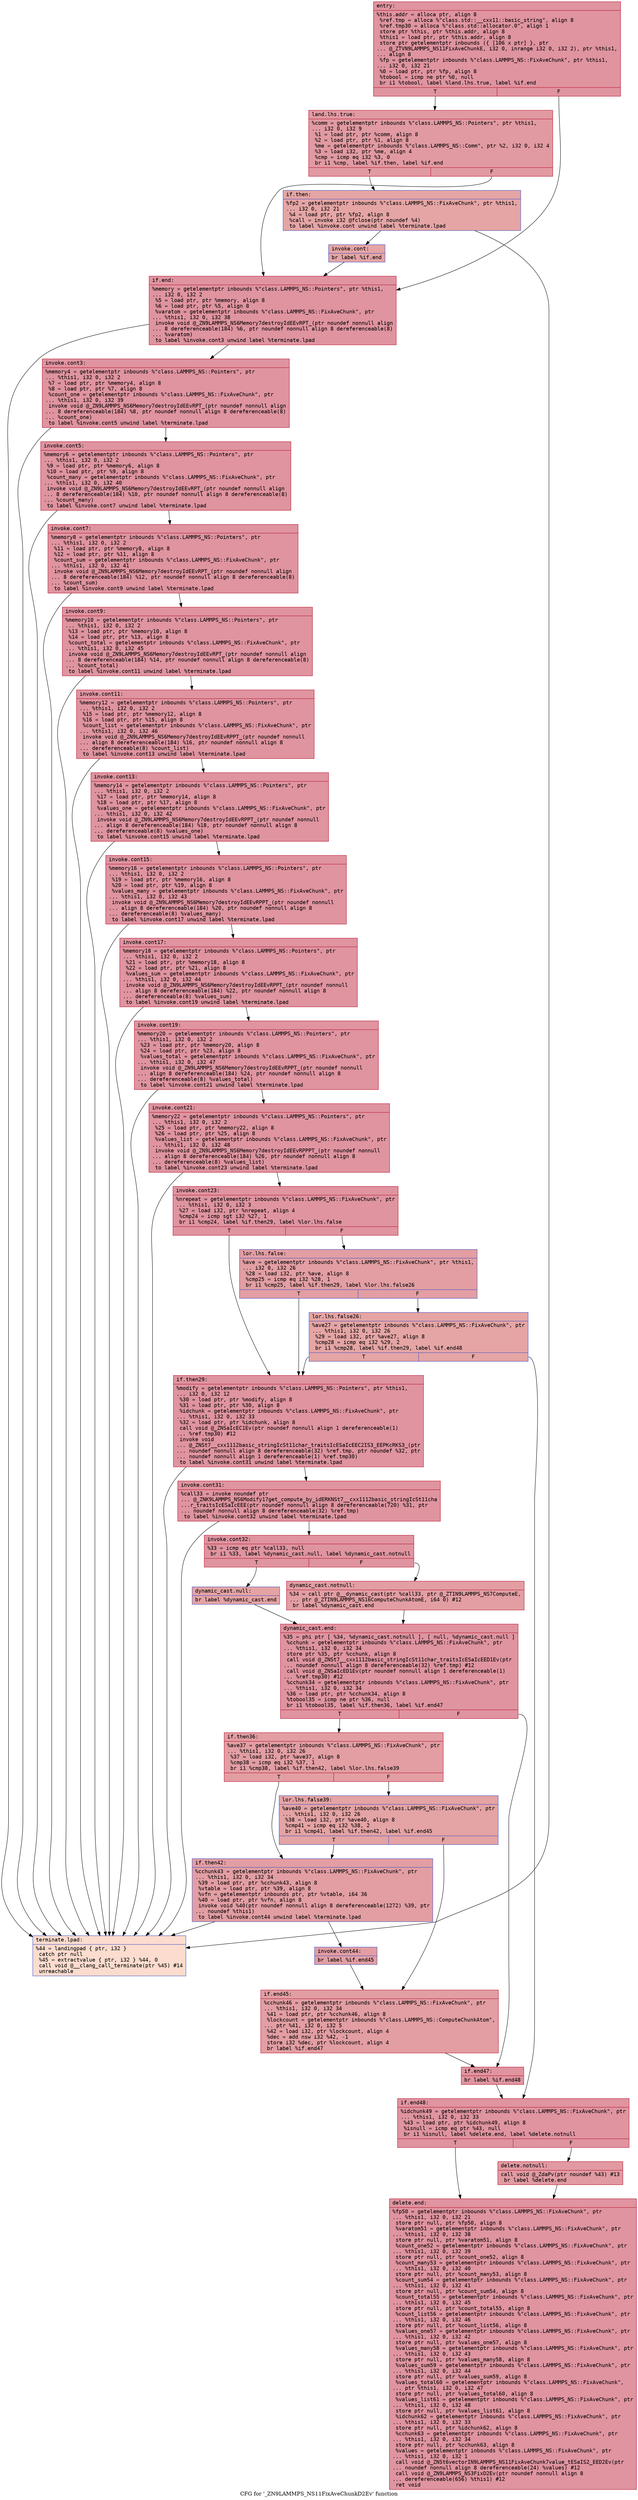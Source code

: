 digraph "CFG for '_ZN9LAMMPS_NS11FixAveChunkD2Ev' function" {
	label="CFG for '_ZN9LAMMPS_NS11FixAveChunkD2Ev' function";

	Node0x561289471b80 [shape=record,color="#b70d28ff", style=filled, fillcolor="#b70d2870" fontname="Courier",label="{entry:\l|  %this.addr = alloca ptr, align 8\l  %ref.tmp = alloca %\"class.std::__cxx11::basic_string\", align 8\l  %ref.tmp30 = alloca %\"class.std::allocator.0\", align 1\l  store ptr %this, ptr %this.addr, align 8\l  %this1 = load ptr, ptr %this.addr, align 8\l  store ptr getelementptr inbounds (\{ [106 x ptr] \}, ptr\l... @_ZTVN9LAMMPS_NS11FixAveChunkE, i32 0, inrange i32 0, i32 2), ptr %this1,\l... align 8\l  %fp = getelementptr inbounds %\"class.LAMMPS_NS::FixAveChunk\", ptr %this1,\l... i32 0, i32 21\l  %0 = load ptr, ptr %fp, align 8\l  %tobool = icmp ne ptr %0, null\l  br i1 %tobool, label %land.lhs.true, label %if.end\l|{<s0>T|<s1>F}}"];
	Node0x561289471b80:s0 -> Node0x5612894720a0[tooltip="entry -> land.lhs.true\nProbability 62.50%" ];
	Node0x561289471b80:s1 -> Node0x5612894720f0[tooltip="entry -> if.end\nProbability 37.50%" ];
	Node0x5612894720a0 [shape=record,color="#b70d28ff", style=filled, fillcolor="#bb1b2c70" fontname="Courier",label="{land.lhs.true:\l|  %comm = getelementptr inbounds %\"class.LAMMPS_NS::Pointers\", ptr %this1,\l... i32 0, i32 9\l  %1 = load ptr, ptr %comm, align 8\l  %2 = load ptr, ptr %1, align 8\l  %me = getelementptr inbounds %\"class.LAMMPS_NS::Comm\", ptr %2, i32 0, i32 4\l  %3 = load i32, ptr %me, align 4\l  %cmp = icmp eq i32 %3, 0\l  br i1 %cmp, label %if.then, label %if.end\l|{<s0>T|<s1>F}}"];
	Node0x5612894720a0:s0 -> Node0x5612894727a0[tooltip="land.lhs.true -> if.then\nProbability 37.50%" ];
	Node0x5612894720a0:s1 -> Node0x5612894720f0[tooltip="land.lhs.true -> if.end\nProbability 62.50%" ];
	Node0x5612894727a0 [shape=record,color="#3d50c3ff", style=filled, fillcolor="#c5333470" fontname="Courier",label="{if.then:\l|  %fp2 = getelementptr inbounds %\"class.LAMMPS_NS::FixAveChunk\", ptr %this1,\l... i32 0, i32 21\l  %4 = load ptr, ptr %fp2, align 8\l  %call = invoke i32 @fclose(ptr noundef %4)\l          to label %invoke.cont unwind label %terminate.lpad\l}"];
	Node0x5612894727a0 -> Node0x561289472a20[tooltip="if.then -> invoke.cont\nProbability 100.00%" ];
	Node0x5612894727a0 -> Node0x561289472a70[tooltip="if.then -> terminate.lpad\nProbability 0.00%" ];
	Node0x561289472a20 [shape=record,color="#3d50c3ff", style=filled, fillcolor="#c5333470" fontname="Courier",label="{invoke.cont:\l|  br label %if.end\l}"];
	Node0x561289472a20 -> Node0x5612894720f0[tooltip="invoke.cont -> if.end\nProbability 100.00%" ];
	Node0x5612894720f0 [shape=record,color="#b70d28ff", style=filled, fillcolor="#b70d2870" fontname="Courier",label="{if.end:\l|  %memory = getelementptr inbounds %\"class.LAMMPS_NS::Pointers\", ptr %this1,\l... i32 0, i32 2\l  %5 = load ptr, ptr %memory, align 8\l  %6 = load ptr, ptr %5, align 8\l  %varatom = getelementptr inbounds %\"class.LAMMPS_NS::FixAveChunk\", ptr\l... %this1, i32 0, i32 38\l  invoke void @_ZN9LAMMPS_NS6Memory7destroyIdEEvRPT_(ptr noundef nonnull align\l... 8 dereferenceable(184) %6, ptr noundef nonnull align 8 dereferenceable(8)\l... %varatom)\l          to label %invoke.cont3 unwind label %terminate.lpad\l}"];
	Node0x5612894720f0 -> Node0x561289473000[tooltip="if.end -> invoke.cont3\nProbability 100.00%" ];
	Node0x5612894720f0 -> Node0x561289472a70[tooltip="if.end -> terminate.lpad\nProbability 0.00%" ];
	Node0x561289473000 [shape=record,color="#b70d28ff", style=filled, fillcolor="#b70d2870" fontname="Courier",label="{invoke.cont3:\l|  %memory4 = getelementptr inbounds %\"class.LAMMPS_NS::Pointers\", ptr\l... %this1, i32 0, i32 2\l  %7 = load ptr, ptr %memory4, align 8\l  %8 = load ptr, ptr %7, align 8\l  %count_one = getelementptr inbounds %\"class.LAMMPS_NS::FixAveChunk\", ptr\l... %this1, i32 0, i32 39\l  invoke void @_ZN9LAMMPS_NS6Memory7destroyIdEEvRPT_(ptr noundef nonnull align\l... 8 dereferenceable(184) %8, ptr noundef nonnull align 8 dereferenceable(8)\l... %count_one)\l          to label %invoke.cont5 unwind label %terminate.lpad\l}"];
	Node0x561289473000 -> Node0x561289473570[tooltip="invoke.cont3 -> invoke.cont5\nProbability 100.00%" ];
	Node0x561289473000 -> Node0x561289472a70[tooltip="invoke.cont3 -> terminate.lpad\nProbability 0.00%" ];
	Node0x561289473570 [shape=record,color="#b70d28ff", style=filled, fillcolor="#b70d2870" fontname="Courier",label="{invoke.cont5:\l|  %memory6 = getelementptr inbounds %\"class.LAMMPS_NS::Pointers\", ptr\l... %this1, i32 0, i32 2\l  %9 = load ptr, ptr %memory6, align 8\l  %10 = load ptr, ptr %9, align 8\l  %count_many = getelementptr inbounds %\"class.LAMMPS_NS::FixAveChunk\", ptr\l... %this1, i32 0, i32 40\l  invoke void @_ZN9LAMMPS_NS6Memory7destroyIdEEvRPT_(ptr noundef nonnull align\l... 8 dereferenceable(184) %10, ptr noundef nonnull align 8 dereferenceable(8)\l... %count_many)\l          to label %invoke.cont7 unwind label %terminate.lpad\l}"];
	Node0x561289473570 -> Node0x561289472700[tooltip="invoke.cont5 -> invoke.cont7\nProbability 100.00%" ];
	Node0x561289473570 -> Node0x561289472a70[tooltip="invoke.cont5 -> terminate.lpad\nProbability 0.00%" ];
	Node0x561289472700 [shape=record,color="#b70d28ff", style=filled, fillcolor="#b70d2870" fontname="Courier",label="{invoke.cont7:\l|  %memory8 = getelementptr inbounds %\"class.LAMMPS_NS::Pointers\", ptr\l... %this1, i32 0, i32 2\l  %11 = load ptr, ptr %memory8, align 8\l  %12 = load ptr, ptr %11, align 8\l  %count_sum = getelementptr inbounds %\"class.LAMMPS_NS::FixAveChunk\", ptr\l... %this1, i32 0, i32 41\l  invoke void @_ZN9LAMMPS_NS6Memory7destroyIdEEvRPT_(ptr noundef nonnull align\l... 8 dereferenceable(184) %12, ptr noundef nonnull align 8 dereferenceable(8)\l... %count_sum)\l          to label %invoke.cont9 unwind label %terminate.lpad\l}"];
	Node0x561289472700 -> Node0x561289474030[tooltip="invoke.cont7 -> invoke.cont9\nProbability 100.00%" ];
	Node0x561289472700 -> Node0x561289472a70[tooltip="invoke.cont7 -> terminate.lpad\nProbability 0.00%" ];
	Node0x561289474030 [shape=record,color="#b70d28ff", style=filled, fillcolor="#b70d2870" fontname="Courier",label="{invoke.cont9:\l|  %memory10 = getelementptr inbounds %\"class.LAMMPS_NS::Pointers\", ptr\l... %this1, i32 0, i32 2\l  %13 = load ptr, ptr %memory10, align 8\l  %14 = load ptr, ptr %13, align 8\l  %count_total = getelementptr inbounds %\"class.LAMMPS_NS::FixAveChunk\", ptr\l... %this1, i32 0, i32 45\l  invoke void @_ZN9LAMMPS_NS6Memory7destroyIdEEvRPT_(ptr noundef nonnull align\l... 8 dereferenceable(184) %14, ptr noundef nonnull align 8 dereferenceable(8)\l... %count_total)\l          to label %invoke.cont11 unwind label %terminate.lpad\l}"];
	Node0x561289474030 -> Node0x561289474500[tooltip="invoke.cont9 -> invoke.cont11\nProbability 100.00%" ];
	Node0x561289474030 -> Node0x561289472a70[tooltip="invoke.cont9 -> terminate.lpad\nProbability 0.00%" ];
	Node0x561289474500 [shape=record,color="#b70d28ff", style=filled, fillcolor="#b70d2870" fontname="Courier",label="{invoke.cont11:\l|  %memory12 = getelementptr inbounds %\"class.LAMMPS_NS::Pointers\", ptr\l... %this1, i32 0, i32 2\l  %15 = load ptr, ptr %memory12, align 8\l  %16 = load ptr, ptr %15, align 8\l  %count_list = getelementptr inbounds %\"class.LAMMPS_NS::FixAveChunk\", ptr\l... %this1, i32 0, i32 46\l  invoke void @_ZN9LAMMPS_NS6Memory7destroyIdEEvRPPT_(ptr noundef nonnull\l... align 8 dereferenceable(184) %16, ptr noundef nonnull align 8\l... dereferenceable(8) %count_list)\l          to label %invoke.cont13 unwind label %terminate.lpad\l}"];
	Node0x561289474500 -> Node0x5612894749b0[tooltip="invoke.cont11 -> invoke.cont13\nProbability 100.00%" ];
	Node0x561289474500 -> Node0x561289472a70[tooltip="invoke.cont11 -> terminate.lpad\nProbability 0.00%" ];
	Node0x5612894749b0 [shape=record,color="#b70d28ff", style=filled, fillcolor="#b70d2870" fontname="Courier",label="{invoke.cont13:\l|  %memory14 = getelementptr inbounds %\"class.LAMMPS_NS::Pointers\", ptr\l... %this1, i32 0, i32 2\l  %17 = load ptr, ptr %memory14, align 8\l  %18 = load ptr, ptr %17, align 8\l  %values_one = getelementptr inbounds %\"class.LAMMPS_NS::FixAveChunk\", ptr\l... %this1, i32 0, i32 42\l  invoke void @_ZN9LAMMPS_NS6Memory7destroyIdEEvRPPT_(ptr noundef nonnull\l... align 8 dereferenceable(184) %18, ptr noundef nonnull align 8\l... dereferenceable(8) %values_one)\l          to label %invoke.cont15 unwind label %terminate.lpad\l}"];
	Node0x5612894749b0 -> Node0x561289474f70[tooltip="invoke.cont13 -> invoke.cont15\nProbability 100.00%" ];
	Node0x5612894749b0 -> Node0x561289472a70[tooltip="invoke.cont13 -> terminate.lpad\nProbability 0.00%" ];
	Node0x561289474f70 [shape=record,color="#b70d28ff", style=filled, fillcolor="#b70d2870" fontname="Courier",label="{invoke.cont15:\l|  %memory16 = getelementptr inbounds %\"class.LAMMPS_NS::Pointers\", ptr\l... %this1, i32 0, i32 2\l  %19 = load ptr, ptr %memory16, align 8\l  %20 = load ptr, ptr %19, align 8\l  %values_many = getelementptr inbounds %\"class.LAMMPS_NS::FixAveChunk\", ptr\l... %this1, i32 0, i32 43\l  invoke void @_ZN9LAMMPS_NS6Memory7destroyIdEEvRPPT_(ptr noundef nonnull\l... align 8 dereferenceable(184) %20, ptr noundef nonnull align 8\l... dereferenceable(8) %values_many)\l          to label %invoke.cont17 unwind label %terminate.lpad\l}"];
	Node0x561289474f70 -> Node0x561289475420[tooltip="invoke.cont15 -> invoke.cont17\nProbability 100.00%" ];
	Node0x561289474f70 -> Node0x561289472a70[tooltip="invoke.cont15 -> terminate.lpad\nProbability 0.00%" ];
	Node0x561289475420 [shape=record,color="#b70d28ff", style=filled, fillcolor="#b70d2870" fontname="Courier",label="{invoke.cont17:\l|  %memory18 = getelementptr inbounds %\"class.LAMMPS_NS::Pointers\", ptr\l... %this1, i32 0, i32 2\l  %21 = load ptr, ptr %memory18, align 8\l  %22 = load ptr, ptr %21, align 8\l  %values_sum = getelementptr inbounds %\"class.LAMMPS_NS::FixAveChunk\", ptr\l... %this1, i32 0, i32 44\l  invoke void @_ZN9LAMMPS_NS6Memory7destroyIdEEvRPPT_(ptr noundef nonnull\l... align 8 dereferenceable(184) %22, ptr noundef nonnull align 8\l... dereferenceable(8) %values_sum)\l          to label %invoke.cont19 unwind label %terminate.lpad\l}"];
	Node0x561289475420 -> Node0x5612894758d0[tooltip="invoke.cont17 -> invoke.cont19\nProbability 100.00%" ];
	Node0x561289475420 -> Node0x561289472a70[tooltip="invoke.cont17 -> terminate.lpad\nProbability 0.00%" ];
	Node0x5612894758d0 [shape=record,color="#b70d28ff", style=filled, fillcolor="#b70d2870" fontname="Courier",label="{invoke.cont19:\l|  %memory20 = getelementptr inbounds %\"class.LAMMPS_NS::Pointers\", ptr\l... %this1, i32 0, i32 2\l  %23 = load ptr, ptr %memory20, align 8\l  %24 = load ptr, ptr %23, align 8\l  %values_total = getelementptr inbounds %\"class.LAMMPS_NS::FixAveChunk\", ptr\l... %this1, i32 0, i32 47\l  invoke void @_ZN9LAMMPS_NS6Memory7destroyIdEEvRPPT_(ptr noundef nonnull\l... align 8 dereferenceable(184) %24, ptr noundef nonnull align 8\l... dereferenceable(8) %values_total)\l          to label %invoke.cont21 unwind label %terminate.lpad\l}"];
	Node0x5612894758d0 -> Node0x561289475d80[tooltip="invoke.cont19 -> invoke.cont21\nProbability 100.00%" ];
	Node0x5612894758d0 -> Node0x561289472a70[tooltip="invoke.cont19 -> terminate.lpad\nProbability 0.00%" ];
	Node0x561289475d80 [shape=record,color="#b70d28ff", style=filled, fillcolor="#b70d2870" fontname="Courier",label="{invoke.cont21:\l|  %memory22 = getelementptr inbounds %\"class.LAMMPS_NS::Pointers\", ptr\l... %this1, i32 0, i32 2\l  %25 = load ptr, ptr %memory22, align 8\l  %26 = load ptr, ptr %25, align 8\l  %values_list = getelementptr inbounds %\"class.LAMMPS_NS::FixAveChunk\", ptr\l... %this1, i32 0, i32 48\l  invoke void @_ZN9LAMMPS_NS6Memory7destroyIdEEvRPPPT_(ptr noundef nonnull\l... align 8 dereferenceable(184) %26, ptr noundef nonnull align 8\l... dereferenceable(8) %values_list)\l          to label %invoke.cont23 unwind label %terminate.lpad\l}"];
	Node0x561289475d80 -> Node0x561289473a40[tooltip="invoke.cont21 -> invoke.cont23\nProbability 100.00%" ];
	Node0x561289475d80 -> Node0x561289472a70[tooltip="invoke.cont21 -> terminate.lpad\nProbability 0.00%" ];
	Node0x561289473a40 [shape=record,color="#b70d28ff", style=filled, fillcolor="#b70d2870" fontname="Courier",label="{invoke.cont23:\l|  %nrepeat = getelementptr inbounds %\"class.LAMMPS_NS::FixAveChunk\", ptr\l... %this1, i32 0, i32 3\l  %27 = load i32, ptr %nrepeat, align 4\l  %cmp24 = icmp sgt i32 %27, 1\l  br i1 %cmp24, label %if.then29, label %lor.lhs.false\l|{<s0>T|<s1>F}}"];
	Node0x561289473a40:s0 -> Node0x5612894769e0[tooltip="invoke.cont23 -> if.then29\nProbability 50.00%" ];
	Node0x561289473a40:s1 -> Node0x561289476a30[tooltip="invoke.cont23 -> lor.lhs.false\nProbability 50.00%" ];
	Node0x561289476a30 [shape=record,color="#3d50c3ff", style=filled, fillcolor="#be242e70" fontname="Courier",label="{lor.lhs.false:\l|  %ave = getelementptr inbounds %\"class.LAMMPS_NS::FixAveChunk\", ptr %this1,\l... i32 0, i32 26\l  %28 = load i32, ptr %ave, align 8\l  %cmp25 = icmp eq i32 %28, 1\l  br i1 %cmp25, label %if.then29, label %lor.lhs.false26\l|{<s0>T|<s1>F}}"];
	Node0x561289476a30:s0 -> Node0x5612894769e0[tooltip="lor.lhs.false -> if.then29\nProbability 50.00%" ];
	Node0x561289476a30:s1 -> Node0x561289476dd0[tooltip="lor.lhs.false -> lor.lhs.false26\nProbability 50.00%" ];
	Node0x561289476dd0 [shape=record,color="#3d50c3ff", style=filled, fillcolor="#c5333470" fontname="Courier",label="{lor.lhs.false26:\l|  %ave27 = getelementptr inbounds %\"class.LAMMPS_NS::FixAveChunk\", ptr\l... %this1, i32 0, i32 26\l  %29 = load i32, ptr %ave27, align 8\l  %cmp28 = icmp eq i32 %29, 2\l  br i1 %cmp28, label %if.then29, label %if.end48\l|{<s0>T|<s1>F}}"];
	Node0x561289476dd0:s0 -> Node0x5612894769e0[tooltip="lor.lhs.false26 -> if.then29\nProbability 50.00%" ];
	Node0x561289476dd0:s1 -> Node0x561289477140[tooltip="lor.lhs.false26 -> if.end48\nProbability 50.00%" ];
	Node0x5612894769e0 [shape=record,color="#b70d28ff", style=filled, fillcolor="#b70d2870" fontname="Courier",label="{if.then29:\l|  %modify = getelementptr inbounds %\"class.LAMMPS_NS::Pointers\", ptr %this1,\l... i32 0, i32 12\l  %30 = load ptr, ptr %modify, align 8\l  %31 = load ptr, ptr %30, align 8\l  %idchunk = getelementptr inbounds %\"class.LAMMPS_NS::FixAveChunk\", ptr\l... %this1, i32 0, i32 33\l  %32 = load ptr, ptr %idchunk, align 8\l  call void @_ZNSaIcEC1Ev(ptr noundef nonnull align 1 dereferenceable(1)\l... %ref.tmp30) #12\l  invoke void\l... @_ZNSt7__cxx1112basic_stringIcSt11char_traitsIcESaIcEEC2IS3_EEPKcRKS3_(ptr\l... noundef nonnull align 8 dereferenceable(32) %ref.tmp, ptr noundef %32, ptr\l... noundef nonnull align 1 dereferenceable(1) %ref.tmp30)\l          to label %invoke.cont31 unwind label %terminate.lpad\l}"];
	Node0x5612894769e0 -> Node0x561289477700[tooltip="if.then29 -> invoke.cont31\nProbability 100.00%" ];
	Node0x5612894769e0 -> Node0x561289472a70[tooltip="if.then29 -> terminate.lpad\nProbability 0.00%" ];
	Node0x561289477700 [shape=record,color="#b70d28ff", style=filled, fillcolor="#b70d2870" fontname="Courier",label="{invoke.cont31:\l|  %call33 = invoke noundef ptr\l... @_ZNK9LAMMPS_NS6Modify17get_compute_by_idERKNSt7__cxx1112basic_stringIcSt11cha\l...r_traitsIcESaIcEEE(ptr noundef nonnull align 8 dereferenceable(720) %31, ptr\l... noundef nonnull align 8 dereferenceable(32) %ref.tmp)\l          to label %invoke.cont32 unwind label %terminate.lpad\l}"];
	Node0x561289477700 -> Node0x5612894776b0[tooltip="invoke.cont31 -> invoke.cont32\nProbability 100.00%" ];
	Node0x561289477700 -> Node0x561289472a70[tooltip="invoke.cont31 -> terminate.lpad\nProbability 0.00%" ];
	Node0x5612894776b0 [shape=record,color="#b70d28ff", style=filled, fillcolor="#b70d2870" fontname="Courier",label="{invoke.cont32:\l|  %33 = icmp eq ptr %call33, null\l  br i1 %33, label %dynamic_cast.null, label %dynamic_cast.notnull\l|{<s0>T|<s1>F}}"];
	Node0x5612894776b0:s0 -> Node0x561289477c30[tooltip="invoke.cont32 -> dynamic_cast.null\nProbability 37.50%" ];
	Node0x5612894776b0:s1 -> Node0x561289477cb0[tooltip="invoke.cont32 -> dynamic_cast.notnull\nProbability 62.50%" ];
	Node0x561289477cb0 [shape=record,color="#b70d28ff", style=filled, fillcolor="#be242e70" fontname="Courier",label="{dynamic_cast.notnull:\l|  %34 = call ptr @__dynamic_cast(ptr %call33, ptr @_ZTIN9LAMMPS_NS7ComputeE,\l... ptr @_ZTIN9LAMMPS_NS16ComputeChunkAtomE, i64 0) #12\l  br label %dynamic_cast.end\l}"];
	Node0x561289477cb0 -> Node0x561289478050[tooltip="dynamic_cast.notnull -> dynamic_cast.end\nProbability 100.00%" ];
	Node0x561289477c30 [shape=record,color="#3d50c3ff", style=filled, fillcolor="#c32e3170" fontname="Courier",label="{dynamic_cast.null:\l|  br label %dynamic_cast.end\l}"];
	Node0x561289477c30 -> Node0x561289478050[tooltip="dynamic_cast.null -> dynamic_cast.end\nProbability 100.00%" ];
	Node0x561289478050 [shape=record,color="#b70d28ff", style=filled, fillcolor="#b70d2870" fontname="Courier",label="{dynamic_cast.end:\l|  %35 = phi ptr [ %34, %dynamic_cast.notnull ], [ null, %dynamic_cast.null ]\l  %cchunk = getelementptr inbounds %\"class.LAMMPS_NS::FixAveChunk\", ptr\l... %this1, i32 0, i32 34\l  store ptr %35, ptr %cchunk, align 8\l  call void @_ZNSt7__cxx1112basic_stringIcSt11char_traitsIcESaIcEED1Ev(ptr\l... noundef nonnull align 8 dereferenceable(32) %ref.tmp) #12\l  call void @_ZNSaIcED1Ev(ptr noundef nonnull align 1 dereferenceable(1)\l... %ref.tmp30) #12\l  %cchunk34 = getelementptr inbounds %\"class.LAMMPS_NS::FixAveChunk\", ptr\l... %this1, i32 0, i32 34\l  %36 = load ptr, ptr %cchunk34, align 8\l  %tobool35 = icmp ne ptr %36, null\l  br i1 %tobool35, label %if.then36, label %if.end47\l|{<s0>T|<s1>F}}"];
	Node0x561289478050:s0 -> Node0x561289478600[tooltip="dynamic_cast.end -> if.then36\nProbability 62.50%" ];
	Node0x561289478050:s1 -> Node0x5612894786e0[tooltip="dynamic_cast.end -> if.end47\nProbability 37.50%" ];
	Node0x561289478600 [shape=record,color="#b70d28ff", style=filled, fillcolor="#be242e70" fontname="Courier",label="{if.then36:\l|  %ave37 = getelementptr inbounds %\"class.LAMMPS_NS::FixAveChunk\", ptr\l... %this1, i32 0, i32 26\l  %37 = load i32, ptr %ave37, align 8\l  %cmp38 = icmp eq i32 %37, 1\l  br i1 %cmp38, label %if.then42, label %lor.lhs.false39\l|{<s0>T|<s1>F}}"];
	Node0x561289478600:s0 -> Node0x561289478a60[tooltip="if.then36 -> if.then42\nProbability 50.00%" ];
	Node0x561289478600:s1 -> Node0x561289478ab0[tooltip="if.then36 -> lor.lhs.false39\nProbability 50.00%" ];
	Node0x561289478ab0 [shape=record,color="#3d50c3ff", style=filled, fillcolor="#c32e3170" fontname="Courier",label="{lor.lhs.false39:\l|  %ave40 = getelementptr inbounds %\"class.LAMMPS_NS::FixAveChunk\", ptr\l... %this1, i32 0, i32 26\l  %38 = load i32, ptr %ave40, align 8\l  %cmp41 = icmp eq i32 %38, 2\l  br i1 %cmp41, label %if.then42, label %if.end45\l|{<s0>T|<s1>F}}"];
	Node0x561289478ab0:s0 -> Node0x561289478a60[tooltip="lor.lhs.false39 -> if.then42\nProbability 50.00%" ];
	Node0x561289478ab0:s1 -> Node0x561289478e80[tooltip="lor.lhs.false39 -> if.end45\nProbability 50.00%" ];
	Node0x561289478a60 [shape=record,color="#3d50c3ff", style=filled, fillcolor="#be242e70" fontname="Courier",label="{if.then42:\l|  %cchunk43 = getelementptr inbounds %\"class.LAMMPS_NS::FixAveChunk\", ptr\l... %this1, i32 0, i32 34\l  %39 = load ptr, ptr %cchunk43, align 8\l  %vtable = load ptr, ptr %39, align 8\l  %vfn = getelementptr inbounds ptr, ptr %vtable, i64 36\l  %40 = load ptr, ptr %vfn, align 8\l  invoke void %40(ptr noundef nonnull align 8 dereferenceable(1272) %39, ptr\l... noundef %this1)\l          to label %invoke.cont44 unwind label %terminate.lpad\l}"];
	Node0x561289478a60 -> Node0x561289479300[tooltip="if.then42 -> invoke.cont44\nProbability 100.00%" ];
	Node0x561289478a60 -> Node0x561289472a70[tooltip="if.then42 -> terminate.lpad\nProbability 0.00%" ];
	Node0x561289479300 [shape=record,color="#3d50c3ff", style=filled, fillcolor="#be242e70" fontname="Courier",label="{invoke.cont44:\l|  br label %if.end45\l}"];
	Node0x561289479300 -> Node0x561289478e80[tooltip="invoke.cont44 -> if.end45\nProbability 100.00%" ];
	Node0x561289478e80 [shape=record,color="#b70d28ff", style=filled, fillcolor="#be242e70" fontname="Courier",label="{if.end45:\l|  %cchunk46 = getelementptr inbounds %\"class.LAMMPS_NS::FixAveChunk\", ptr\l... %this1, i32 0, i32 34\l  %41 = load ptr, ptr %cchunk46, align 8\l  %lockcount = getelementptr inbounds %\"class.LAMMPS_NS::ComputeChunkAtom\",\l... ptr %41, i32 0, i32 5\l  %42 = load i32, ptr %lockcount, align 4\l  %dec = add nsw i32 %42, -1\l  store i32 %dec, ptr %lockcount, align 4\l  br label %if.end47\l}"];
	Node0x561289478e80 -> Node0x5612894786e0[tooltip="if.end45 -> if.end47\nProbability 100.00%" ];
	Node0x5612894786e0 [shape=record,color="#b70d28ff", style=filled, fillcolor="#b70d2870" fontname="Courier",label="{if.end47:\l|  br label %if.end48\l}"];
	Node0x5612894786e0 -> Node0x561289477140[tooltip="if.end47 -> if.end48\nProbability 100.00%" ];
	Node0x561289477140 [shape=record,color="#b70d28ff", style=filled, fillcolor="#b70d2870" fontname="Courier",label="{if.end48:\l|  %idchunk49 = getelementptr inbounds %\"class.LAMMPS_NS::FixAveChunk\", ptr\l... %this1, i32 0, i32 33\l  %43 = load ptr, ptr %idchunk49, align 8\l  %isnull = icmp eq ptr %43, null\l  br i1 %isnull, label %delete.end, label %delete.notnull\l|{<s0>T|<s1>F}}"];
	Node0x561289477140:s0 -> Node0x561289479cd0[tooltip="if.end48 -> delete.end\nProbability 37.50%" ];
	Node0x561289477140:s1 -> Node0x561289479d50[tooltip="if.end48 -> delete.notnull\nProbability 62.50%" ];
	Node0x561289479d50 [shape=record,color="#b70d28ff", style=filled, fillcolor="#bb1b2c70" fontname="Courier",label="{delete.notnull:\l|  call void @_ZdaPv(ptr noundef %43) #13\l  br label %delete.end\l}"];
	Node0x561289479d50 -> Node0x561289479cd0[tooltip="delete.notnull -> delete.end\nProbability 100.00%" ];
	Node0x561289479cd0 [shape=record,color="#b70d28ff", style=filled, fillcolor="#b70d2870" fontname="Courier",label="{delete.end:\l|  %fp50 = getelementptr inbounds %\"class.LAMMPS_NS::FixAveChunk\", ptr\l... %this1, i32 0, i32 21\l  store ptr null, ptr %fp50, align 8\l  %varatom51 = getelementptr inbounds %\"class.LAMMPS_NS::FixAveChunk\", ptr\l... %this1, i32 0, i32 38\l  store ptr null, ptr %varatom51, align 8\l  %count_one52 = getelementptr inbounds %\"class.LAMMPS_NS::FixAveChunk\", ptr\l... %this1, i32 0, i32 39\l  store ptr null, ptr %count_one52, align 8\l  %count_many53 = getelementptr inbounds %\"class.LAMMPS_NS::FixAveChunk\", ptr\l... %this1, i32 0, i32 40\l  store ptr null, ptr %count_many53, align 8\l  %count_sum54 = getelementptr inbounds %\"class.LAMMPS_NS::FixAveChunk\", ptr\l... %this1, i32 0, i32 41\l  store ptr null, ptr %count_sum54, align 8\l  %count_total55 = getelementptr inbounds %\"class.LAMMPS_NS::FixAveChunk\", ptr\l... %this1, i32 0, i32 45\l  store ptr null, ptr %count_total55, align 8\l  %count_list56 = getelementptr inbounds %\"class.LAMMPS_NS::FixAveChunk\", ptr\l... %this1, i32 0, i32 46\l  store ptr null, ptr %count_list56, align 8\l  %values_one57 = getelementptr inbounds %\"class.LAMMPS_NS::FixAveChunk\", ptr\l... %this1, i32 0, i32 42\l  store ptr null, ptr %values_one57, align 8\l  %values_many58 = getelementptr inbounds %\"class.LAMMPS_NS::FixAveChunk\", ptr\l... %this1, i32 0, i32 43\l  store ptr null, ptr %values_many58, align 8\l  %values_sum59 = getelementptr inbounds %\"class.LAMMPS_NS::FixAveChunk\", ptr\l... %this1, i32 0, i32 44\l  store ptr null, ptr %values_sum59, align 8\l  %values_total60 = getelementptr inbounds %\"class.LAMMPS_NS::FixAveChunk\",\l... ptr %this1, i32 0, i32 47\l  store ptr null, ptr %values_total60, align 8\l  %values_list61 = getelementptr inbounds %\"class.LAMMPS_NS::FixAveChunk\", ptr\l... %this1, i32 0, i32 48\l  store ptr null, ptr %values_list61, align 8\l  %idchunk62 = getelementptr inbounds %\"class.LAMMPS_NS::FixAveChunk\", ptr\l... %this1, i32 0, i32 33\l  store ptr null, ptr %idchunk62, align 8\l  %cchunk63 = getelementptr inbounds %\"class.LAMMPS_NS::FixAveChunk\", ptr\l... %this1, i32 0, i32 34\l  store ptr null, ptr %cchunk63, align 8\l  %values = getelementptr inbounds %\"class.LAMMPS_NS::FixAveChunk\", ptr\l... %this1, i32 0, i32 1\l  call void @_ZNSt6vectorIN9LAMMPS_NS11FixAveChunk7value_tESaIS2_EED2Ev(ptr\l... noundef nonnull align 8 dereferenceable(24) %values) #12\l  call void @_ZN9LAMMPS_NS3FixD2Ev(ptr noundef nonnull align 8\l... dereferenceable(656) %this1) #12\l  ret void\l}"];
	Node0x561289472a70 [shape=record,color="#3d50c3ff", style=filled, fillcolor="#f7af9170" fontname="Courier",label="{terminate.lpad:\l|  %44 = landingpad \{ ptr, i32 \}\l          catch ptr null\l  %45 = extractvalue \{ ptr, i32 \} %44, 0\l  call void @__clang_call_terminate(ptr %45) #14\l  unreachable\l}"];
}
